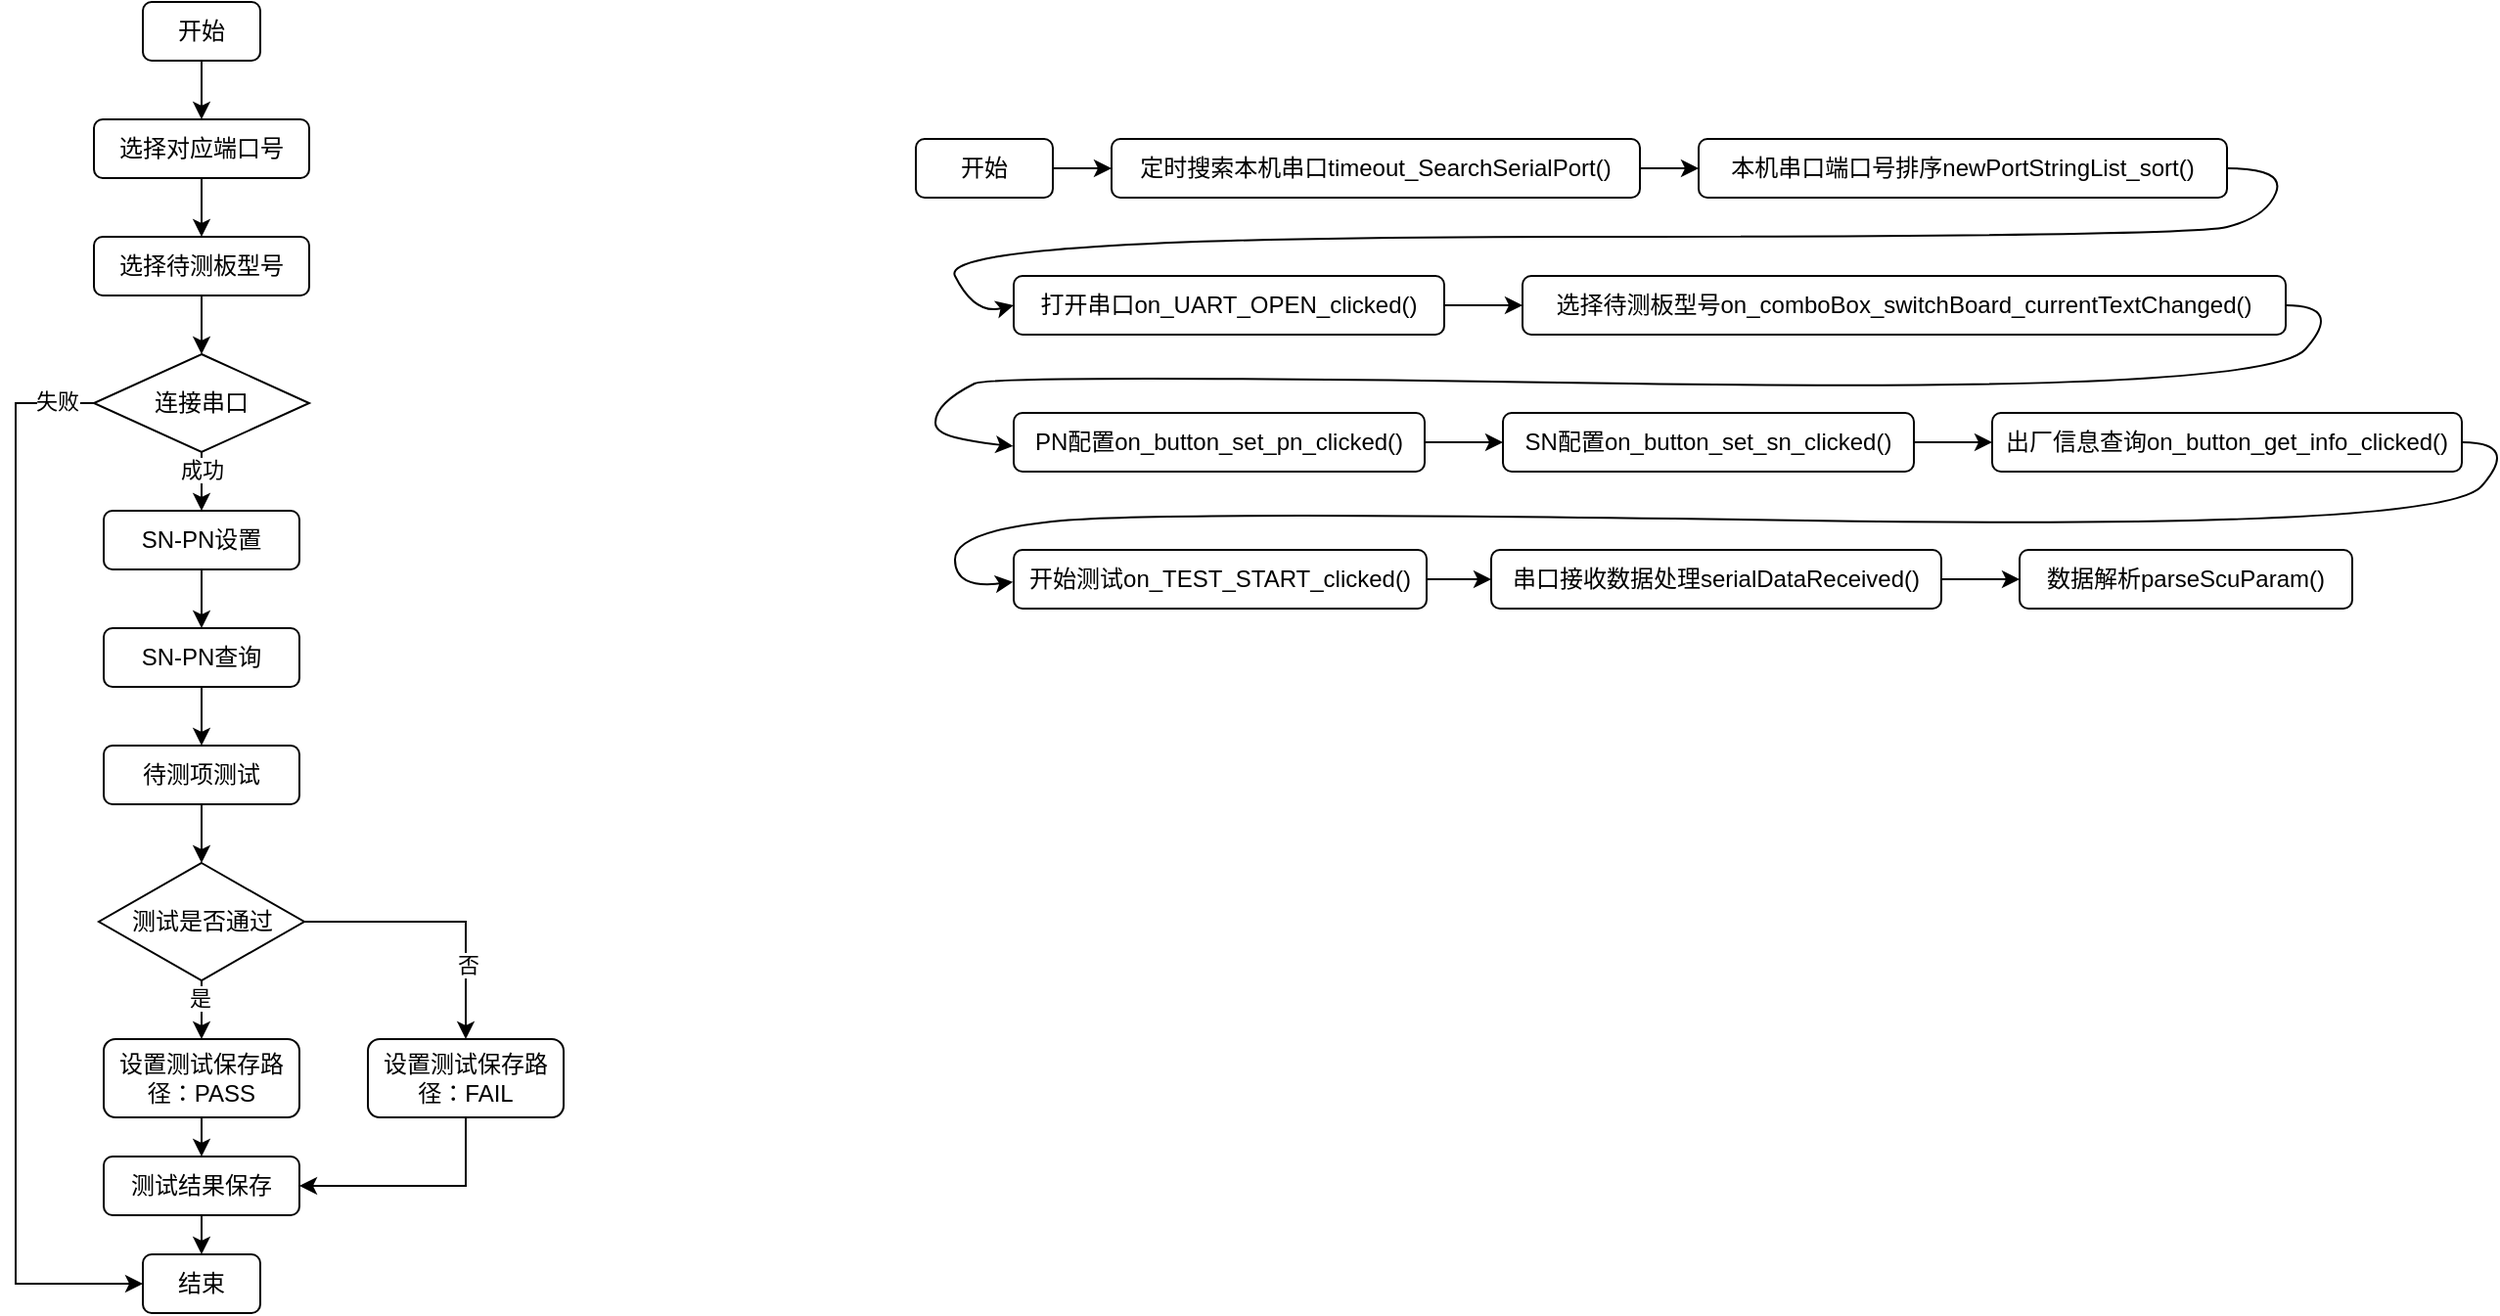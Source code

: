 <mxfile version="28.0.7">
  <diagram name="第 1 页" id="gV8dkAIg4welC2k9WtTy">
    <mxGraphModel dx="1426" dy="743" grid="1" gridSize="10" guides="1" tooltips="1" connect="1" arrows="1" fold="1" page="1" pageScale="1" pageWidth="5000" pageHeight="5000" math="0" shadow="0">
      <root>
        <mxCell id="0" />
        <mxCell id="1" parent="0" />
        <mxCell id="6KeI-3-1y-6zCE1gBCKr-5" style="edgeStyle=orthogonalEdgeStyle;rounded=0;orthogonalLoop=1;jettySize=auto;html=1;entryX=0.5;entryY=0;entryDx=0;entryDy=0;" parent="1" source="6KeI-3-1y-6zCE1gBCKr-1" target="6KeI-3-1y-6zCE1gBCKr-3" edge="1">
          <mxGeometry relative="1" as="geometry" />
        </mxCell>
        <mxCell id="6KeI-3-1y-6zCE1gBCKr-1" value="开始" style="rounded=1;whiteSpace=wrap;html=1;" parent="1" vertex="1">
          <mxGeometry x="405" y="110" width="60" height="30" as="geometry" />
        </mxCell>
        <mxCell id="6KeI-3-1y-6zCE1gBCKr-7" style="edgeStyle=orthogonalEdgeStyle;rounded=0;orthogonalLoop=1;jettySize=auto;html=1;exitX=0.5;exitY=1;exitDx=0;exitDy=0;entryX=0.5;entryY=0;entryDx=0;entryDy=0;" parent="1" source="6KeI-3-1y-6zCE1gBCKr-2" target="6KeI-3-1y-6zCE1gBCKr-4" edge="1">
          <mxGeometry relative="1" as="geometry" />
        </mxCell>
        <mxCell id="6KeI-3-1y-6zCE1gBCKr-8" value="成功" style="edgeLabel;html=1;align=center;verticalAlign=middle;resizable=0;points=[];" parent="6KeI-3-1y-6zCE1gBCKr-7" vertex="1" connectable="0">
          <mxGeometry x="-0.441" y="-1" relative="1" as="geometry">
            <mxPoint x="1" as="offset" />
          </mxGeometry>
        </mxCell>
        <mxCell id="6KeI-3-1y-6zCE1gBCKr-36" style="edgeStyle=orthogonalEdgeStyle;rounded=0;orthogonalLoop=1;jettySize=auto;html=1;exitX=0;exitY=0.5;exitDx=0;exitDy=0;entryX=0;entryY=0.5;entryDx=0;entryDy=0;" parent="1" source="6KeI-3-1y-6zCE1gBCKr-2" target="6KeI-3-1y-6zCE1gBCKr-21" edge="1">
          <mxGeometry relative="1" as="geometry">
            <Array as="points">
              <mxPoint x="340" y="315" />
              <mxPoint x="340" y="765" />
            </Array>
          </mxGeometry>
        </mxCell>
        <mxCell id="6KeI-3-1y-6zCE1gBCKr-37" value="失败" style="edgeLabel;html=1;align=center;verticalAlign=middle;resizable=0;points=[];" parent="6KeI-3-1y-6zCE1gBCKr-36" vertex="1" connectable="0">
          <mxGeometry x="-0.929" y="-1" relative="1" as="geometry">
            <mxPoint as="offset" />
          </mxGeometry>
        </mxCell>
        <mxCell id="6KeI-3-1y-6zCE1gBCKr-2" value="连接串口" style="rhombus;whiteSpace=wrap;html=1;" parent="1" vertex="1">
          <mxGeometry x="380" y="290" width="110" height="50" as="geometry" />
        </mxCell>
        <mxCell id="6KeI-3-1y-6zCE1gBCKr-10" style="edgeStyle=orthogonalEdgeStyle;rounded=0;orthogonalLoop=1;jettySize=auto;html=1;exitX=0.5;exitY=1;exitDx=0;exitDy=0;entryX=0.5;entryY=0;entryDx=0;entryDy=0;" parent="1" source="6KeI-3-1y-6zCE1gBCKr-3" target="6KeI-3-1y-6zCE1gBCKr-9" edge="1">
          <mxGeometry relative="1" as="geometry" />
        </mxCell>
        <mxCell id="6KeI-3-1y-6zCE1gBCKr-3" value="选择对应端口号" style="rounded=1;whiteSpace=wrap;html=1;" parent="1" vertex="1">
          <mxGeometry x="380" y="170" width="110" height="30" as="geometry" />
        </mxCell>
        <mxCell id="6KeI-3-1y-6zCE1gBCKr-24" style="edgeStyle=orthogonalEdgeStyle;rounded=0;orthogonalLoop=1;jettySize=auto;html=1;exitX=0.5;exitY=1;exitDx=0;exitDy=0;entryX=0.5;entryY=0;entryDx=0;entryDy=0;" parent="1" source="6KeI-3-1y-6zCE1gBCKr-4" target="6KeI-3-1y-6zCE1gBCKr-13" edge="1">
          <mxGeometry relative="1" as="geometry" />
        </mxCell>
        <mxCell id="6KeI-3-1y-6zCE1gBCKr-4" value="SN-PN设置" style="rounded=1;whiteSpace=wrap;html=1;" parent="1" vertex="1">
          <mxGeometry x="385" y="370" width="100" height="30" as="geometry" />
        </mxCell>
        <mxCell id="6KeI-3-1y-6zCE1gBCKr-11" style="edgeStyle=orthogonalEdgeStyle;rounded=0;orthogonalLoop=1;jettySize=auto;html=1;exitX=0.5;exitY=1;exitDx=0;exitDy=0;entryX=0.5;entryY=0;entryDx=0;entryDy=0;" parent="1" source="6KeI-3-1y-6zCE1gBCKr-9" target="6KeI-3-1y-6zCE1gBCKr-2" edge="1">
          <mxGeometry relative="1" as="geometry" />
        </mxCell>
        <mxCell id="6KeI-3-1y-6zCE1gBCKr-9" value="选择待测板型号" style="rounded=1;whiteSpace=wrap;html=1;" parent="1" vertex="1">
          <mxGeometry x="380" y="230" width="110" height="30" as="geometry" />
        </mxCell>
        <mxCell id="6KeI-3-1y-6zCE1gBCKr-25" style="edgeStyle=orthogonalEdgeStyle;rounded=0;orthogonalLoop=1;jettySize=auto;html=1;exitX=0.5;exitY=1;exitDx=0;exitDy=0;entryX=0.5;entryY=0;entryDx=0;entryDy=0;" parent="1" source="6KeI-3-1y-6zCE1gBCKr-13" target="6KeI-3-1y-6zCE1gBCKr-14" edge="1">
          <mxGeometry relative="1" as="geometry" />
        </mxCell>
        <mxCell id="6KeI-3-1y-6zCE1gBCKr-13" value="SN-PN查询" style="rounded=1;whiteSpace=wrap;html=1;" parent="1" vertex="1">
          <mxGeometry x="385" y="430" width="100" height="30" as="geometry" />
        </mxCell>
        <mxCell id="6KeI-3-1y-6zCE1gBCKr-26" style="edgeStyle=orthogonalEdgeStyle;rounded=0;orthogonalLoop=1;jettySize=auto;html=1;exitX=0.5;exitY=1;exitDx=0;exitDy=0;entryX=0.5;entryY=0;entryDx=0;entryDy=0;" parent="1" source="6KeI-3-1y-6zCE1gBCKr-14" target="6KeI-3-1y-6zCE1gBCKr-15" edge="1">
          <mxGeometry relative="1" as="geometry" />
        </mxCell>
        <mxCell id="6KeI-3-1y-6zCE1gBCKr-14" value="待测项测试" style="rounded=1;whiteSpace=wrap;html=1;" parent="1" vertex="1">
          <mxGeometry x="385" y="490" width="100" height="30" as="geometry" />
        </mxCell>
        <mxCell id="6KeI-3-1y-6zCE1gBCKr-29" style="edgeStyle=orthogonalEdgeStyle;rounded=0;orthogonalLoop=1;jettySize=auto;html=1;exitX=0.5;exitY=1;exitDx=0;exitDy=0;" parent="1" source="6KeI-3-1y-6zCE1gBCKr-15" target="6KeI-3-1y-6zCE1gBCKr-16" edge="1">
          <mxGeometry relative="1" as="geometry" />
        </mxCell>
        <mxCell id="6KeI-3-1y-6zCE1gBCKr-33" value="是" style="edgeLabel;html=1;align=center;verticalAlign=middle;resizable=0;points=[];" parent="6KeI-3-1y-6zCE1gBCKr-29" vertex="1" connectable="0">
          <mxGeometry x="-0.666" y="-1" relative="1" as="geometry">
            <mxPoint as="offset" />
          </mxGeometry>
        </mxCell>
        <mxCell id="6KeI-3-1y-6zCE1gBCKr-32" style="edgeStyle=orthogonalEdgeStyle;rounded=0;orthogonalLoop=1;jettySize=auto;html=1;exitX=1;exitY=0.5;exitDx=0;exitDy=0;entryX=0.5;entryY=0;entryDx=0;entryDy=0;" parent="1" source="6KeI-3-1y-6zCE1gBCKr-15" target="6KeI-3-1y-6zCE1gBCKr-23" edge="1">
          <mxGeometry relative="1" as="geometry" />
        </mxCell>
        <mxCell id="6KeI-3-1y-6zCE1gBCKr-34" value="否" style="edgeLabel;html=1;align=center;verticalAlign=middle;resizable=0;points=[];" parent="6KeI-3-1y-6zCE1gBCKr-32" vertex="1" connectable="0">
          <mxGeometry x="0.464" y="1" relative="1" as="geometry">
            <mxPoint as="offset" />
          </mxGeometry>
        </mxCell>
        <mxCell id="6KeI-3-1y-6zCE1gBCKr-15" value="测试是否通过" style="rhombus;whiteSpace=wrap;html=1;" parent="1" vertex="1">
          <mxGeometry x="382.5" y="550" width="105" height="60" as="geometry" />
        </mxCell>
        <mxCell id="6KeI-3-1y-6zCE1gBCKr-30" style="edgeStyle=orthogonalEdgeStyle;rounded=0;orthogonalLoop=1;jettySize=auto;html=1;exitX=0.5;exitY=1;exitDx=0;exitDy=0;entryX=0.5;entryY=0;entryDx=0;entryDy=0;" parent="1" source="6KeI-3-1y-6zCE1gBCKr-16" target="6KeI-3-1y-6zCE1gBCKr-19" edge="1">
          <mxGeometry relative="1" as="geometry" />
        </mxCell>
        <mxCell id="6KeI-3-1y-6zCE1gBCKr-16" value="设置测试保存路径：PASS" style="rounded=1;whiteSpace=wrap;html=1;" parent="1" vertex="1">
          <mxGeometry x="385" y="640" width="100" height="40" as="geometry" />
        </mxCell>
        <mxCell id="6KeI-3-1y-6zCE1gBCKr-31" style="edgeStyle=orthogonalEdgeStyle;rounded=0;orthogonalLoop=1;jettySize=auto;html=1;exitX=0.5;exitY=1;exitDx=0;exitDy=0;entryX=0.5;entryY=0;entryDx=0;entryDy=0;" parent="1" source="6KeI-3-1y-6zCE1gBCKr-19" target="6KeI-3-1y-6zCE1gBCKr-21" edge="1">
          <mxGeometry relative="1" as="geometry" />
        </mxCell>
        <mxCell id="6KeI-3-1y-6zCE1gBCKr-19" value="测试结果保存" style="rounded=1;whiteSpace=wrap;html=1;" parent="1" vertex="1">
          <mxGeometry x="385" y="700" width="100" height="30" as="geometry" />
        </mxCell>
        <mxCell id="6KeI-3-1y-6zCE1gBCKr-21" value="结束" style="rounded=1;whiteSpace=wrap;html=1;" parent="1" vertex="1">
          <mxGeometry x="405" y="750" width="60" height="30" as="geometry" />
        </mxCell>
        <mxCell id="6KeI-3-1y-6zCE1gBCKr-35" style="edgeStyle=orthogonalEdgeStyle;rounded=0;orthogonalLoop=1;jettySize=auto;html=1;exitX=0.5;exitY=1;exitDx=0;exitDy=0;entryX=1;entryY=0.5;entryDx=0;entryDy=0;" parent="1" source="6KeI-3-1y-6zCE1gBCKr-23" target="6KeI-3-1y-6zCE1gBCKr-19" edge="1">
          <mxGeometry relative="1" as="geometry" />
        </mxCell>
        <mxCell id="6KeI-3-1y-6zCE1gBCKr-23" value="设置测试保存路径：FAIL" style="rounded=1;whiteSpace=wrap;html=1;" parent="1" vertex="1">
          <mxGeometry x="520" y="640" width="100" height="40" as="geometry" />
        </mxCell>
        <mxCell id="aoszYgEWPdiQylzjzB4t-4" value="" style="edgeStyle=orthogonalEdgeStyle;rounded=0;orthogonalLoop=1;jettySize=auto;html=1;" edge="1" parent="1" source="QkOga2Paq5YC0D7qiNBv-1" target="aoszYgEWPdiQylzjzB4t-1">
          <mxGeometry relative="1" as="geometry" />
        </mxCell>
        <mxCell id="QkOga2Paq5YC0D7qiNBv-1" value="开始" style="rounded=1;whiteSpace=wrap;html=1;" parent="1" vertex="1">
          <mxGeometry x="800" y="180" width="70" height="30" as="geometry" />
        </mxCell>
        <mxCell id="aoszYgEWPdiQylzjzB4t-3" style="edgeStyle=orthogonalEdgeStyle;rounded=0;orthogonalLoop=1;jettySize=auto;html=1;exitX=1;exitY=0.5;exitDx=0;exitDy=0;entryX=0;entryY=0.5;entryDx=0;entryDy=0;" edge="1" parent="1" source="aoszYgEWPdiQylzjzB4t-1" target="aoszYgEWPdiQylzjzB4t-2">
          <mxGeometry relative="1" as="geometry" />
        </mxCell>
        <mxCell id="aoszYgEWPdiQylzjzB4t-1" value="定时搜索本机串口timeout_SearchSerialPort()" style="rounded=1;whiteSpace=wrap;html=1;" vertex="1" parent="1">
          <mxGeometry x="900" y="180" width="270" height="30" as="geometry" />
        </mxCell>
        <mxCell id="aoszYgEWPdiQylzjzB4t-2" value="本机串口端口号排序newPortStringList_sort()" style="rounded=1;whiteSpace=wrap;html=1;" vertex="1" parent="1">
          <mxGeometry x="1200" y="180" width="270" height="30" as="geometry" />
        </mxCell>
        <mxCell id="aoszYgEWPdiQylzjzB4t-8" style="edgeStyle=orthogonalEdgeStyle;rounded=0;orthogonalLoop=1;jettySize=auto;html=1;exitX=1;exitY=0.5;exitDx=0;exitDy=0;entryX=0;entryY=0.5;entryDx=0;entryDy=0;" edge="1" parent="1" source="aoszYgEWPdiQylzjzB4t-5" target="aoszYgEWPdiQylzjzB4t-7">
          <mxGeometry relative="1" as="geometry" />
        </mxCell>
        <mxCell id="aoszYgEWPdiQylzjzB4t-5" value="打开串口on_UART_OPEN_clicked()" style="rounded=1;whiteSpace=wrap;html=1;" vertex="1" parent="1">
          <mxGeometry x="850" y="250" width="220" height="30" as="geometry" />
        </mxCell>
        <mxCell id="aoszYgEWPdiQylzjzB4t-6" value="" style="curved=1;endArrow=classic;html=1;rounded=0;exitX=1;exitY=0.5;exitDx=0;exitDy=0;entryX=0;entryY=0.5;entryDx=0;entryDy=0;" edge="1" parent="1" source="aoszYgEWPdiQylzjzB4t-2" target="aoszYgEWPdiQylzjzB4t-5">
          <mxGeometry width="50" height="50" relative="1" as="geometry">
            <mxPoint x="1470" y="200" as="sourcePoint" />
            <mxPoint x="800" y="250" as="targetPoint" />
            <Array as="points">
              <mxPoint x="1500" y="195" />
              <mxPoint x="1490" y="220" />
              <mxPoint x="1450" y="230" />
              <mxPoint x="810" y="230" />
              <mxPoint x="830" y="270" />
            </Array>
          </mxGeometry>
        </mxCell>
        <mxCell id="aoszYgEWPdiQylzjzB4t-7" value="选择待测板型号on_comboBox_switchBoard_currentTextChanged()" style="rounded=1;whiteSpace=wrap;html=1;" vertex="1" parent="1">
          <mxGeometry x="1110" y="250" width="390" height="30" as="geometry" />
        </mxCell>
        <mxCell id="aoszYgEWPdiQylzjzB4t-13" style="edgeStyle=orthogonalEdgeStyle;rounded=0;orthogonalLoop=1;jettySize=auto;html=1;exitX=1;exitY=0.5;exitDx=0;exitDy=0;entryX=0;entryY=0.5;entryDx=0;entryDy=0;" edge="1" parent="1" source="aoszYgEWPdiQylzjzB4t-9" target="aoszYgEWPdiQylzjzB4t-10">
          <mxGeometry relative="1" as="geometry" />
        </mxCell>
        <mxCell id="aoszYgEWPdiQylzjzB4t-9" value="PN配置on_button_set_pn_clicked()" style="rounded=1;whiteSpace=wrap;html=1;" vertex="1" parent="1">
          <mxGeometry x="850" y="320" width="210" height="30" as="geometry" />
        </mxCell>
        <mxCell id="aoszYgEWPdiQylzjzB4t-14" style="edgeStyle=orthogonalEdgeStyle;rounded=0;orthogonalLoop=1;jettySize=auto;html=1;exitX=1;exitY=0.5;exitDx=0;exitDy=0;entryX=0;entryY=0.5;entryDx=0;entryDy=0;" edge="1" parent="1" source="aoszYgEWPdiQylzjzB4t-10" target="aoszYgEWPdiQylzjzB4t-11">
          <mxGeometry relative="1" as="geometry" />
        </mxCell>
        <mxCell id="aoszYgEWPdiQylzjzB4t-10" value="SN配置on_button_set_sn_clicked()" style="rounded=1;whiteSpace=wrap;html=1;" vertex="1" parent="1">
          <mxGeometry x="1100" y="320" width="210" height="30" as="geometry" />
        </mxCell>
        <mxCell id="aoszYgEWPdiQylzjzB4t-11" value="出厂信息查询on_button_get_info_clicked()" style="rounded=1;whiteSpace=wrap;html=1;" vertex="1" parent="1">
          <mxGeometry x="1350" y="320" width="240" height="30" as="geometry" />
        </mxCell>
        <mxCell id="aoszYgEWPdiQylzjzB4t-12" value="" style="curved=1;endArrow=classic;html=1;rounded=0;exitX=1;exitY=0.5;exitDx=0;exitDy=0;entryX=-0.001;entryY=0.565;entryDx=0;entryDy=0;entryPerimeter=0;" edge="1" parent="1" target="aoszYgEWPdiQylzjzB4t-9">
          <mxGeometry width="50" height="50" relative="1" as="geometry">
            <mxPoint x="1500" y="265" as="sourcePoint" />
            <mxPoint x="810" y="340" as="targetPoint" />
            <Array as="points">
              <mxPoint x="1530" y="265" />
              <mxPoint x="1490" y="310" />
              <mxPoint x="840" y="300" />
              <mxPoint x="820" y="310" />
              <mxPoint x="810" y="320" />
              <mxPoint x="810" y="330" />
              <mxPoint x="830" y="335" />
            </Array>
          </mxGeometry>
        </mxCell>
        <mxCell id="aoszYgEWPdiQylzjzB4t-18" style="edgeStyle=orthogonalEdgeStyle;rounded=0;orthogonalLoop=1;jettySize=auto;html=1;exitX=1;exitY=0.5;exitDx=0;exitDy=0;entryX=0;entryY=0.5;entryDx=0;entryDy=0;" edge="1" parent="1" source="aoszYgEWPdiQylzjzB4t-15" target="aoszYgEWPdiQylzjzB4t-17">
          <mxGeometry relative="1" as="geometry" />
        </mxCell>
        <mxCell id="aoszYgEWPdiQylzjzB4t-15" value="串口接收数据处理serialDataReceived()" style="rounded=1;whiteSpace=wrap;html=1;" vertex="1" parent="1">
          <mxGeometry x="1094" y="390" width="230" height="30" as="geometry" />
        </mxCell>
        <mxCell id="aoszYgEWPdiQylzjzB4t-16" value="" style="curved=1;endArrow=classic;html=1;rounded=0;exitX=1;exitY=0.5;exitDx=0;exitDy=0;entryX=-0.002;entryY=0.547;entryDx=0;entryDy=0;entryPerimeter=0;" edge="1" parent="1" target="aoszYgEWPdiQylzjzB4t-19">
          <mxGeometry width="50" height="50" relative="1" as="geometry">
            <mxPoint x="1590" y="335" as="sourcePoint" />
            <mxPoint x="850" y="410" as="targetPoint" />
            <Array as="points">
              <mxPoint x="1620" y="335" />
              <mxPoint x="1580" y="380" />
              <mxPoint x="930" y="370" />
              <mxPoint x="820" y="380" />
              <mxPoint x="820" y="410" />
            </Array>
          </mxGeometry>
        </mxCell>
        <mxCell id="aoszYgEWPdiQylzjzB4t-17" value="数据解析parseScuParam()" style="rounded=1;whiteSpace=wrap;html=1;" vertex="1" parent="1">
          <mxGeometry x="1364" y="390" width="170" height="30" as="geometry" />
        </mxCell>
        <mxCell id="aoszYgEWPdiQylzjzB4t-20" style="edgeStyle=orthogonalEdgeStyle;rounded=0;orthogonalLoop=1;jettySize=auto;html=1;exitX=1;exitY=0.5;exitDx=0;exitDy=0;entryX=0;entryY=0.5;entryDx=0;entryDy=0;" edge="1" parent="1" source="aoszYgEWPdiQylzjzB4t-19" target="aoszYgEWPdiQylzjzB4t-15">
          <mxGeometry relative="1" as="geometry" />
        </mxCell>
        <mxCell id="aoszYgEWPdiQylzjzB4t-19" value="开始测试on_TEST_START_clicked()" style="rounded=1;whiteSpace=wrap;html=1;" vertex="1" parent="1">
          <mxGeometry x="850" y="390" width="211" height="30" as="geometry" />
        </mxCell>
      </root>
    </mxGraphModel>
  </diagram>
</mxfile>
